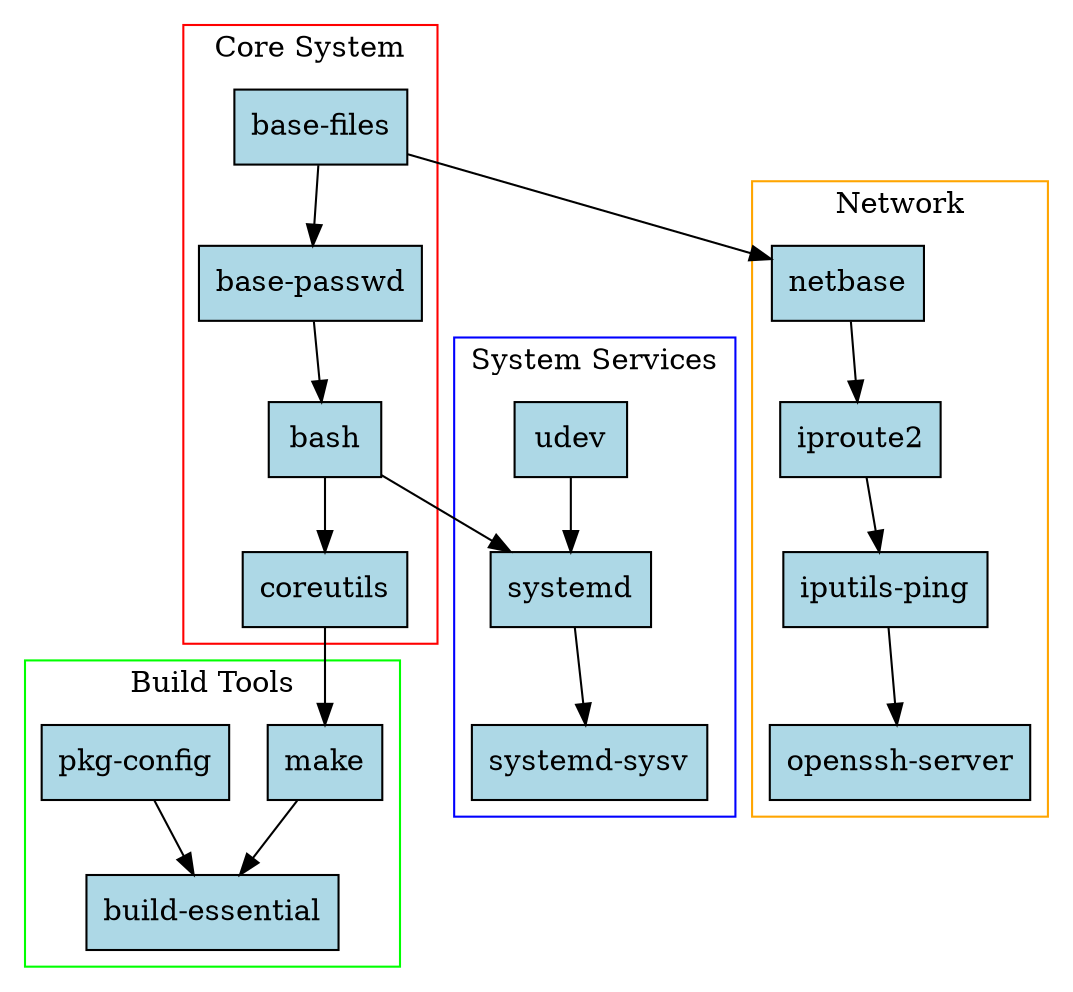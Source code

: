 digraph BuildOrder {
    rankdir=TB;
    node [shape=box, style=filled, fillcolor=lightblue];
    
    // Core system packages (no dependencies)
    subgraph cluster_core {
        label="Core System";
        color=red;
        "base-files" -> "base-passwd";
        "base-passwd" -> "bash";
        "bash" -> "coreutils";
    }
    
    // Build tools
    subgraph cluster_build {
        label="Build Tools";  
        color=green;
        "make" -> "build-essential";
        "pkg-config" -> "build-essential";
    }
    
    // System services
    subgraph cluster_system {
        label="System Services";
        color=blue;
        "systemd" -> "systemd-sysv";
        "udev" -> "systemd";
    }
    
    // Network tools
    subgraph cluster_network {
        label="Network";
        color=orange;
        "netbase" -> "iproute2";
        "iproute2" -> "iputils-ping";
        "iputils-ping" -> "openssh-server";
    }
    
    // Dependencies between clusters
    "coreutils" -> "make";
    "bash" -> "systemd";
    "base-files" -> "netbase";
}

